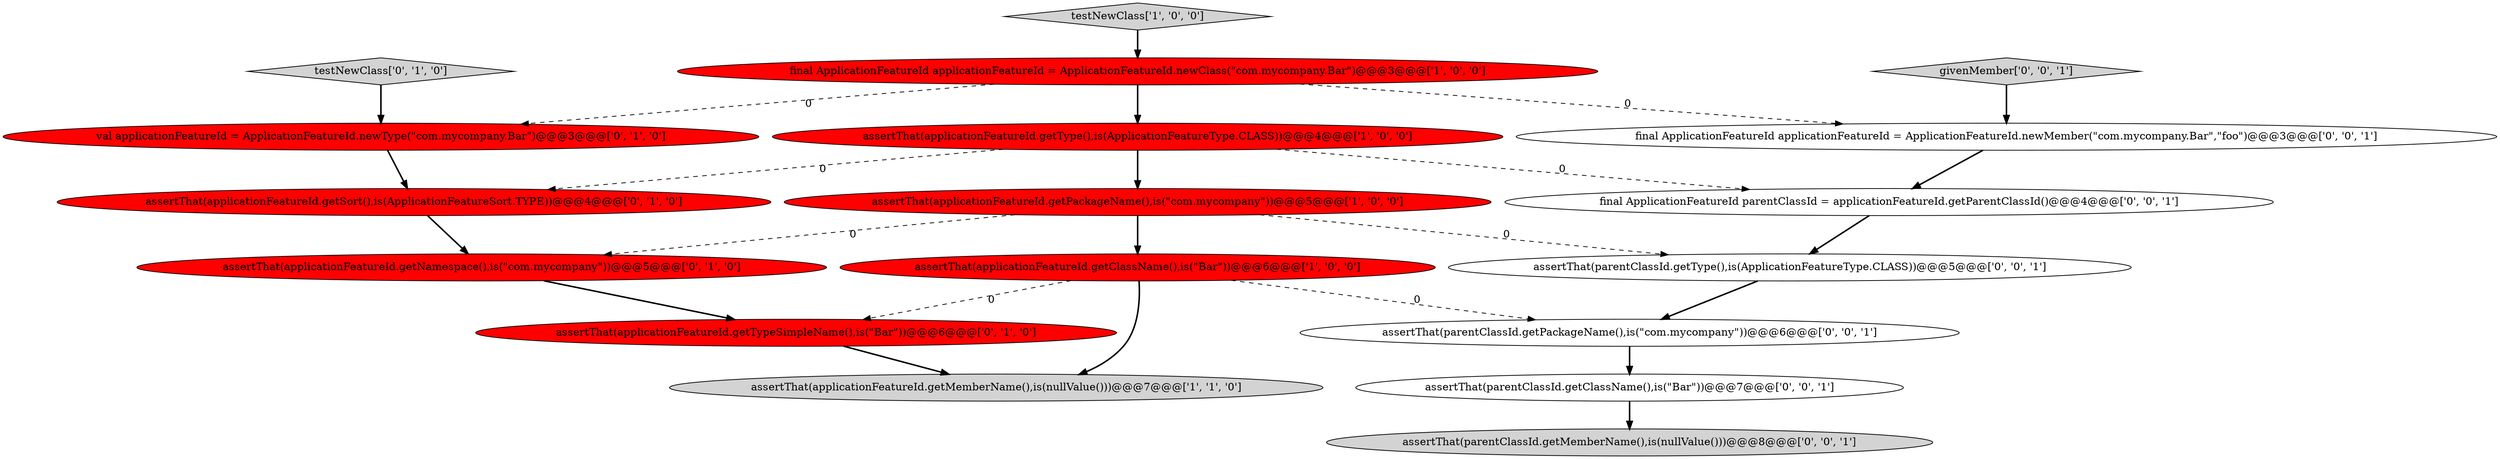 digraph {
3 [style = filled, label = "assertThat(applicationFeatureId.getMemberName(),is(nullValue()))@@@7@@@['1', '1', '0']", fillcolor = lightgray, shape = ellipse image = "AAA0AAABBB1BBB"];
12 [style = filled, label = "assertThat(parentClassId.getType(),is(ApplicationFeatureType.CLASS))@@@5@@@['0', '0', '1']", fillcolor = white, shape = ellipse image = "AAA0AAABBB3BBB"];
14 [style = filled, label = "final ApplicationFeatureId applicationFeatureId = ApplicationFeatureId.newMember(\"com.mycompany.Bar\",\"foo\")@@@3@@@['0', '0', '1']", fillcolor = white, shape = ellipse image = "AAA0AAABBB3BBB"];
10 [style = filled, label = "testNewClass['0', '1', '0']", fillcolor = lightgray, shape = diamond image = "AAA0AAABBB2BBB"];
2 [style = filled, label = "assertThat(applicationFeatureId.getType(),is(ApplicationFeatureType.CLASS))@@@4@@@['1', '0', '0']", fillcolor = red, shape = ellipse image = "AAA1AAABBB1BBB"];
4 [style = filled, label = "assertThat(applicationFeatureId.getPackageName(),is(\"com.mycompany\"))@@@5@@@['1', '0', '0']", fillcolor = red, shape = ellipse image = "AAA1AAABBB1BBB"];
1 [style = filled, label = "final ApplicationFeatureId applicationFeatureId = ApplicationFeatureId.newClass(\"com.mycompany.Bar\")@@@3@@@['1', '0', '0']", fillcolor = red, shape = ellipse image = "AAA1AAABBB1BBB"];
5 [style = filled, label = "testNewClass['1', '0', '0']", fillcolor = lightgray, shape = diamond image = "AAA0AAABBB1BBB"];
7 [style = filled, label = "assertThat(applicationFeatureId.getNamespace(),is(\"com.mycompany\"))@@@5@@@['0', '1', '0']", fillcolor = red, shape = ellipse image = "AAA1AAABBB2BBB"];
6 [style = filled, label = "assertThat(applicationFeatureId.getSort(),is(ApplicationFeatureSort.TYPE))@@@4@@@['0', '1', '0']", fillcolor = red, shape = ellipse image = "AAA1AAABBB2BBB"];
16 [style = filled, label = "final ApplicationFeatureId parentClassId = applicationFeatureId.getParentClassId()@@@4@@@['0', '0', '1']", fillcolor = white, shape = ellipse image = "AAA0AAABBB3BBB"];
13 [style = filled, label = "assertThat(parentClassId.getMemberName(),is(nullValue()))@@@8@@@['0', '0', '1']", fillcolor = lightgray, shape = ellipse image = "AAA0AAABBB3BBB"];
17 [style = filled, label = "givenMember['0', '0', '1']", fillcolor = lightgray, shape = diamond image = "AAA0AAABBB3BBB"];
11 [style = filled, label = "assertThat(parentClassId.getClassName(),is(\"Bar\"))@@@7@@@['0', '0', '1']", fillcolor = white, shape = ellipse image = "AAA0AAABBB3BBB"];
8 [style = filled, label = "assertThat(applicationFeatureId.getTypeSimpleName(),is(\"Bar\"))@@@6@@@['0', '1', '0']", fillcolor = red, shape = ellipse image = "AAA1AAABBB2BBB"];
15 [style = filled, label = "assertThat(parentClassId.getPackageName(),is(\"com.mycompany\"))@@@6@@@['0', '0', '1']", fillcolor = white, shape = ellipse image = "AAA0AAABBB3BBB"];
0 [style = filled, label = "assertThat(applicationFeatureId.getClassName(),is(\"Bar\"))@@@6@@@['1', '0', '0']", fillcolor = red, shape = ellipse image = "AAA1AAABBB1BBB"];
9 [style = filled, label = "val applicationFeatureId = ApplicationFeatureId.newType(\"com.mycompany.Bar\")@@@3@@@['0', '1', '0']", fillcolor = red, shape = ellipse image = "AAA1AAABBB2BBB"];
0->3 [style = bold, label=""];
14->16 [style = bold, label=""];
1->14 [style = dashed, label="0"];
8->3 [style = bold, label=""];
12->15 [style = bold, label=""];
0->15 [style = dashed, label="0"];
1->9 [style = dashed, label="0"];
7->8 [style = bold, label=""];
2->4 [style = bold, label=""];
9->6 [style = bold, label=""];
4->0 [style = bold, label=""];
4->12 [style = dashed, label="0"];
5->1 [style = bold, label=""];
15->11 [style = bold, label=""];
17->14 [style = bold, label=""];
4->7 [style = dashed, label="0"];
2->16 [style = dashed, label="0"];
11->13 [style = bold, label=""];
2->6 [style = dashed, label="0"];
0->8 [style = dashed, label="0"];
1->2 [style = bold, label=""];
10->9 [style = bold, label=""];
6->7 [style = bold, label=""];
16->12 [style = bold, label=""];
}
